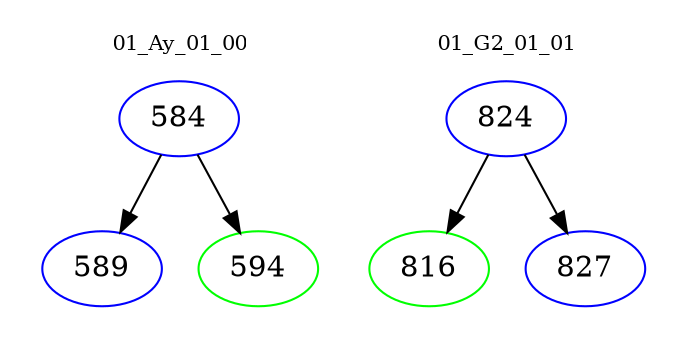 digraph{
subgraph cluster_0 {
color = white
label = "01_Ay_01_00";
fontsize=10;
T0_584 [label="584", color="blue"]
T0_584 -> T0_589 [color="black"]
T0_589 [label="589", color="blue"]
T0_584 -> T0_594 [color="black"]
T0_594 [label="594", color="green"]
}
subgraph cluster_1 {
color = white
label = "01_G2_01_01";
fontsize=10;
T1_824 [label="824", color="blue"]
T1_824 -> T1_816 [color="black"]
T1_816 [label="816", color="green"]
T1_824 -> T1_827 [color="black"]
T1_827 [label="827", color="blue"]
}
}
